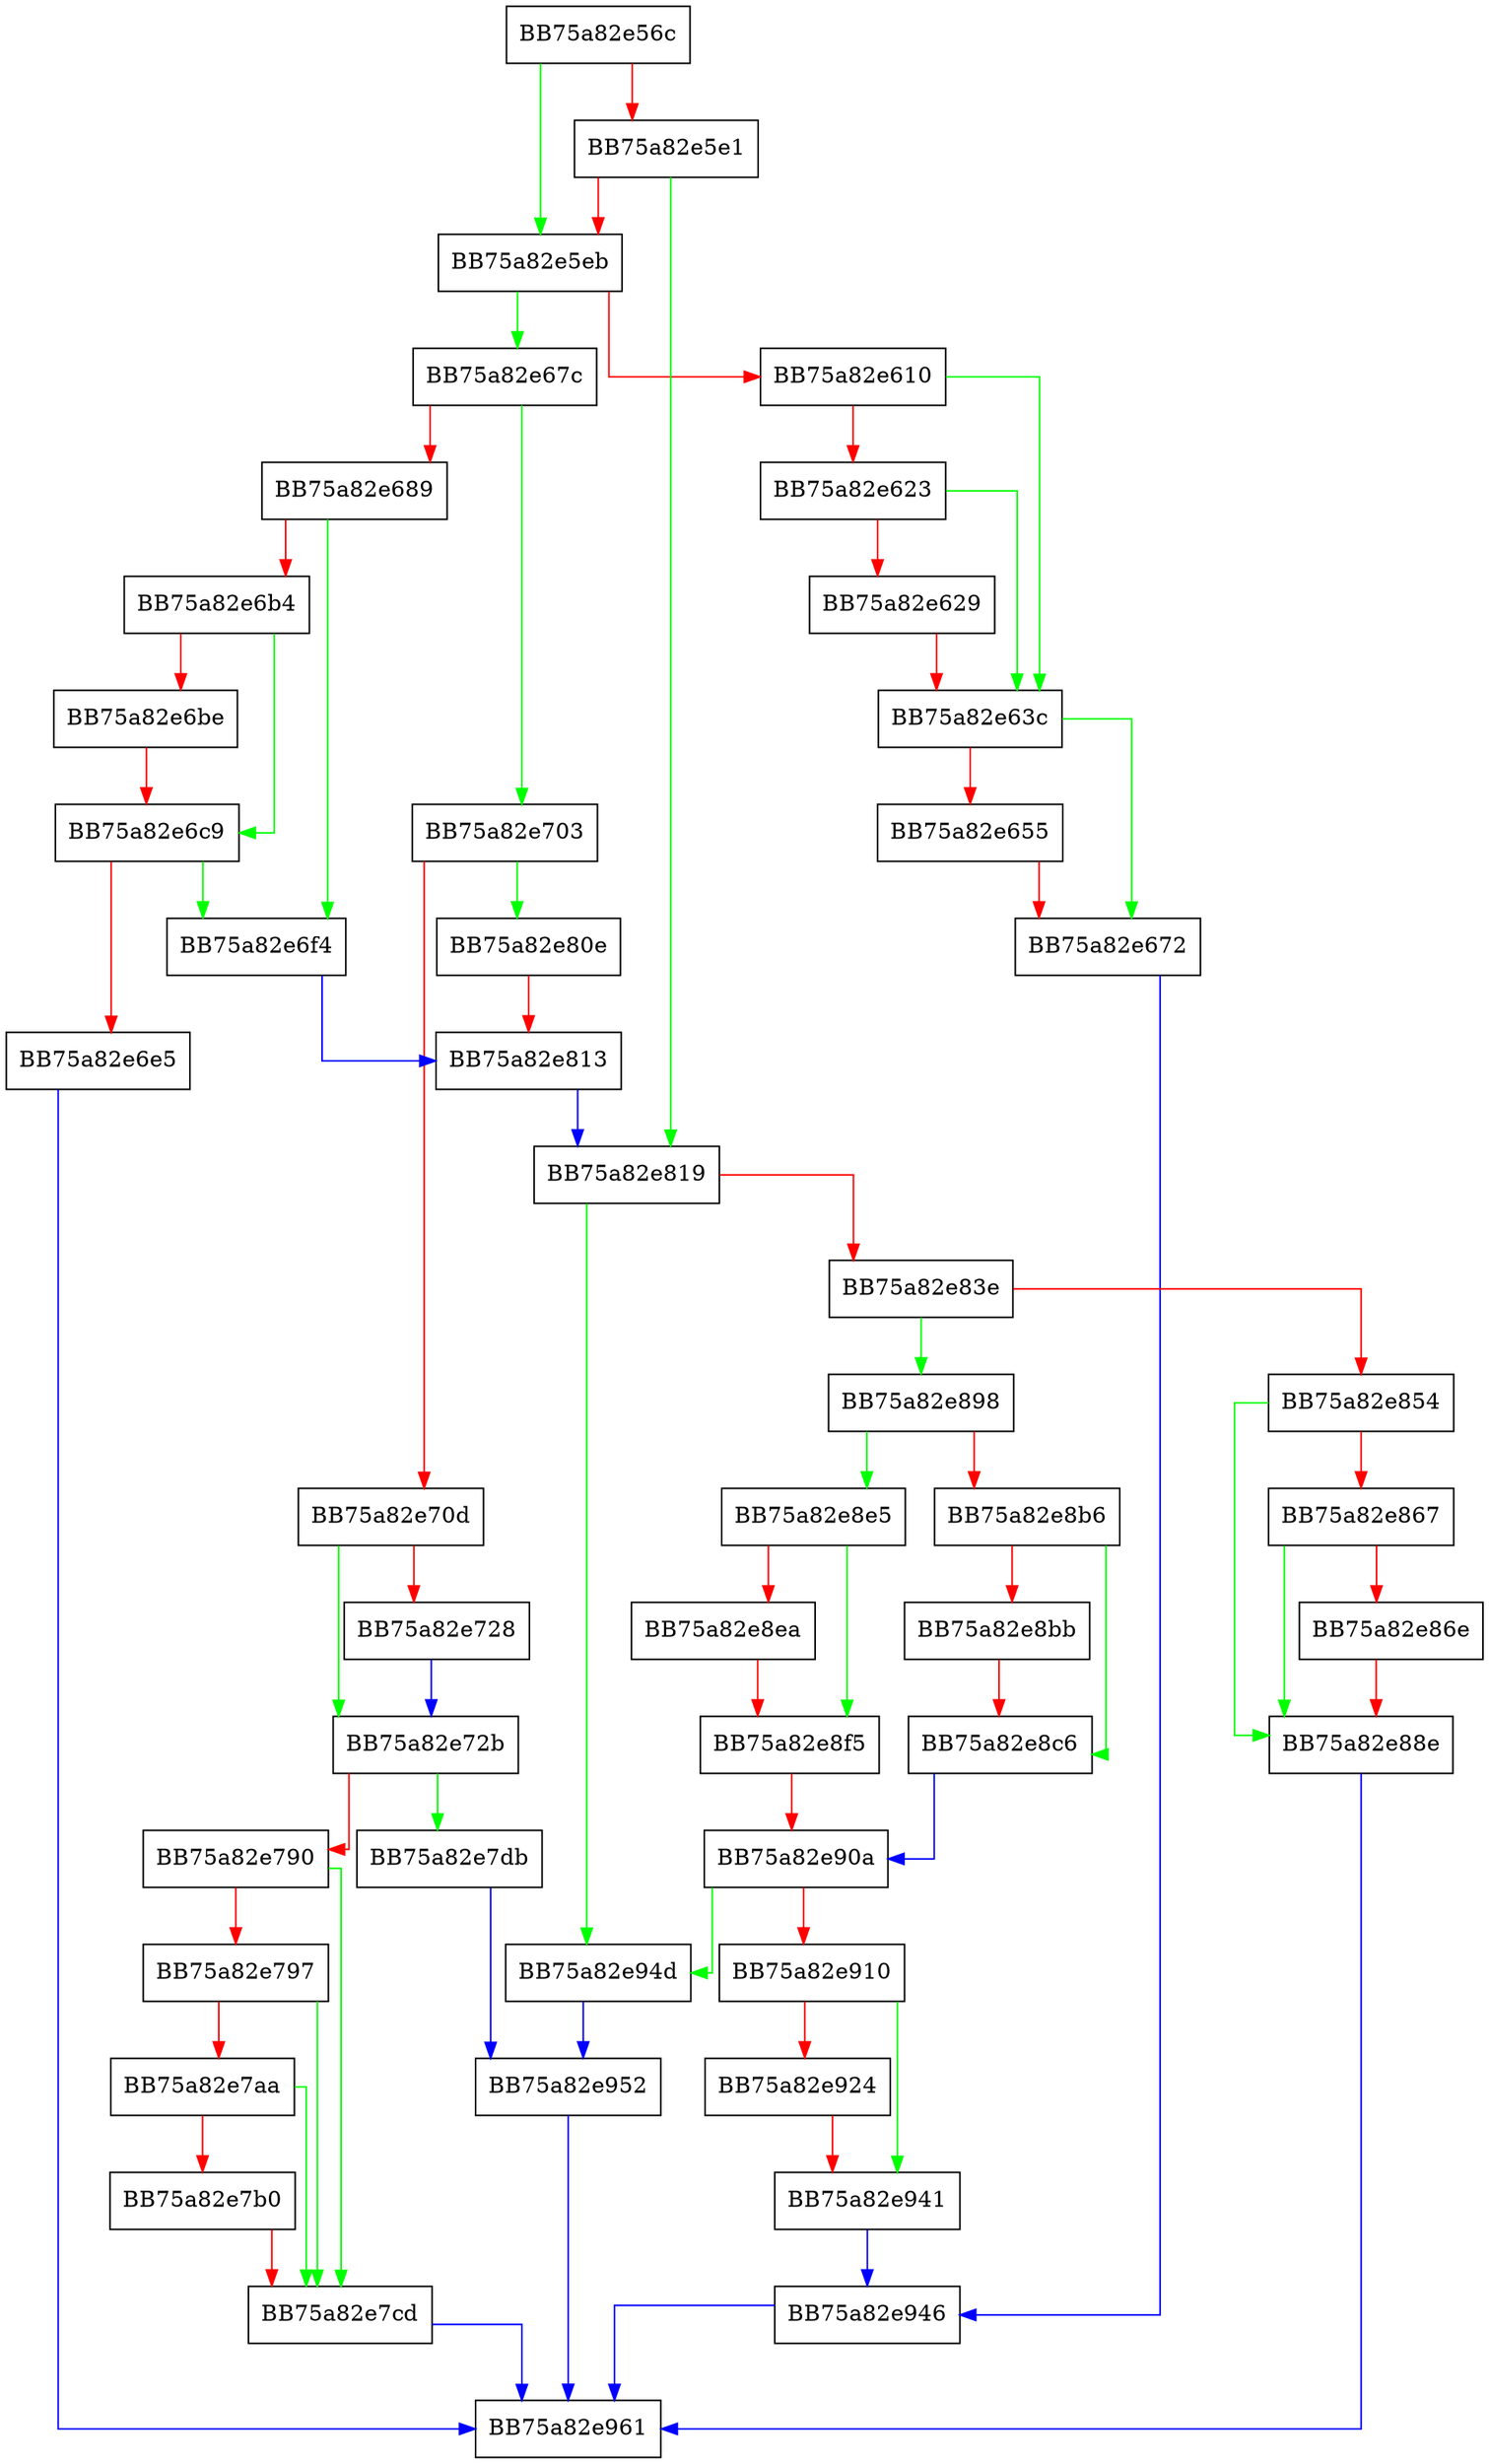 digraph SetupProcessContexts {
  node [shape="box"];
  graph [splines=ortho];
  BB75a82e56c -> BB75a82e5eb [color="green"];
  BB75a82e56c -> BB75a82e5e1 [color="red"];
  BB75a82e5e1 -> BB75a82e819 [color="green"];
  BB75a82e5e1 -> BB75a82e5eb [color="red"];
  BB75a82e5eb -> BB75a82e67c [color="green"];
  BB75a82e5eb -> BB75a82e610 [color="red"];
  BB75a82e610 -> BB75a82e63c [color="green"];
  BB75a82e610 -> BB75a82e623 [color="red"];
  BB75a82e623 -> BB75a82e63c [color="green"];
  BB75a82e623 -> BB75a82e629 [color="red"];
  BB75a82e629 -> BB75a82e63c [color="red"];
  BB75a82e63c -> BB75a82e672 [color="green"];
  BB75a82e63c -> BB75a82e655 [color="red"];
  BB75a82e655 -> BB75a82e672 [color="red"];
  BB75a82e672 -> BB75a82e946 [color="blue"];
  BB75a82e67c -> BB75a82e703 [color="green"];
  BB75a82e67c -> BB75a82e689 [color="red"];
  BB75a82e689 -> BB75a82e6f4 [color="green"];
  BB75a82e689 -> BB75a82e6b4 [color="red"];
  BB75a82e6b4 -> BB75a82e6c9 [color="green"];
  BB75a82e6b4 -> BB75a82e6be [color="red"];
  BB75a82e6be -> BB75a82e6c9 [color="red"];
  BB75a82e6c9 -> BB75a82e6f4 [color="green"];
  BB75a82e6c9 -> BB75a82e6e5 [color="red"];
  BB75a82e6e5 -> BB75a82e961 [color="blue"];
  BB75a82e6f4 -> BB75a82e813 [color="blue"];
  BB75a82e703 -> BB75a82e80e [color="green"];
  BB75a82e703 -> BB75a82e70d [color="red"];
  BB75a82e70d -> BB75a82e72b [color="green"];
  BB75a82e70d -> BB75a82e728 [color="red"];
  BB75a82e728 -> BB75a82e72b [color="blue"];
  BB75a82e72b -> BB75a82e7db [color="green"];
  BB75a82e72b -> BB75a82e790 [color="red"];
  BB75a82e790 -> BB75a82e7cd [color="green"];
  BB75a82e790 -> BB75a82e797 [color="red"];
  BB75a82e797 -> BB75a82e7cd [color="green"];
  BB75a82e797 -> BB75a82e7aa [color="red"];
  BB75a82e7aa -> BB75a82e7cd [color="green"];
  BB75a82e7aa -> BB75a82e7b0 [color="red"];
  BB75a82e7b0 -> BB75a82e7cd [color="red"];
  BB75a82e7cd -> BB75a82e961 [color="blue"];
  BB75a82e7db -> BB75a82e952 [color="blue"];
  BB75a82e80e -> BB75a82e813 [color="red"];
  BB75a82e813 -> BB75a82e819 [color="blue"];
  BB75a82e819 -> BB75a82e94d [color="green"];
  BB75a82e819 -> BB75a82e83e [color="red"];
  BB75a82e83e -> BB75a82e898 [color="green"];
  BB75a82e83e -> BB75a82e854 [color="red"];
  BB75a82e854 -> BB75a82e88e [color="green"];
  BB75a82e854 -> BB75a82e867 [color="red"];
  BB75a82e867 -> BB75a82e88e [color="green"];
  BB75a82e867 -> BB75a82e86e [color="red"];
  BB75a82e86e -> BB75a82e88e [color="red"];
  BB75a82e88e -> BB75a82e961 [color="blue"];
  BB75a82e898 -> BB75a82e8e5 [color="green"];
  BB75a82e898 -> BB75a82e8b6 [color="red"];
  BB75a82e8b6 -> BB75a82e8c6 [color="green"];
  BB75a82e8b6 -> BB75a82e8bb [color="red"];
  BB75a82e8bb -> BB75a82e8c6 [color="red"];
  BB75a82e8c6 -> BB75a82e90a [color="blue"];
  BB75a82e8e5 -> BB75a82e8f5 [color="green"];
  BB75a82e8e5 -> BB75a82e8ea [color="red"];
  BB75a82e8ea -> BB75a82e8f5 [color="red"];
  BB75a82e8f5 -> BB75a82e90a [color="red"];
  BB75a82e90a -> BB75a82e94d [color="green"];
  BB75a82e90a -> BB75a82e910 [color="red"];
  BB75a82e910 -> BB75a82e941 [color="green"];
  BB75a82e910 -> BB75a82e924 [color="red"];
  BB75a82e924 -> BB75a82e941 [color="red"];
  BB75a82e941 -> BB75a82e946 [color="blue"];
  BB75a82e946 -> BB75a82e961 [color="blue"];
  BB75a82e94d -> BB75a82e952 [color="blue"];
  BB75a82e952 -> BB75a82e961 [color="blue"];
}